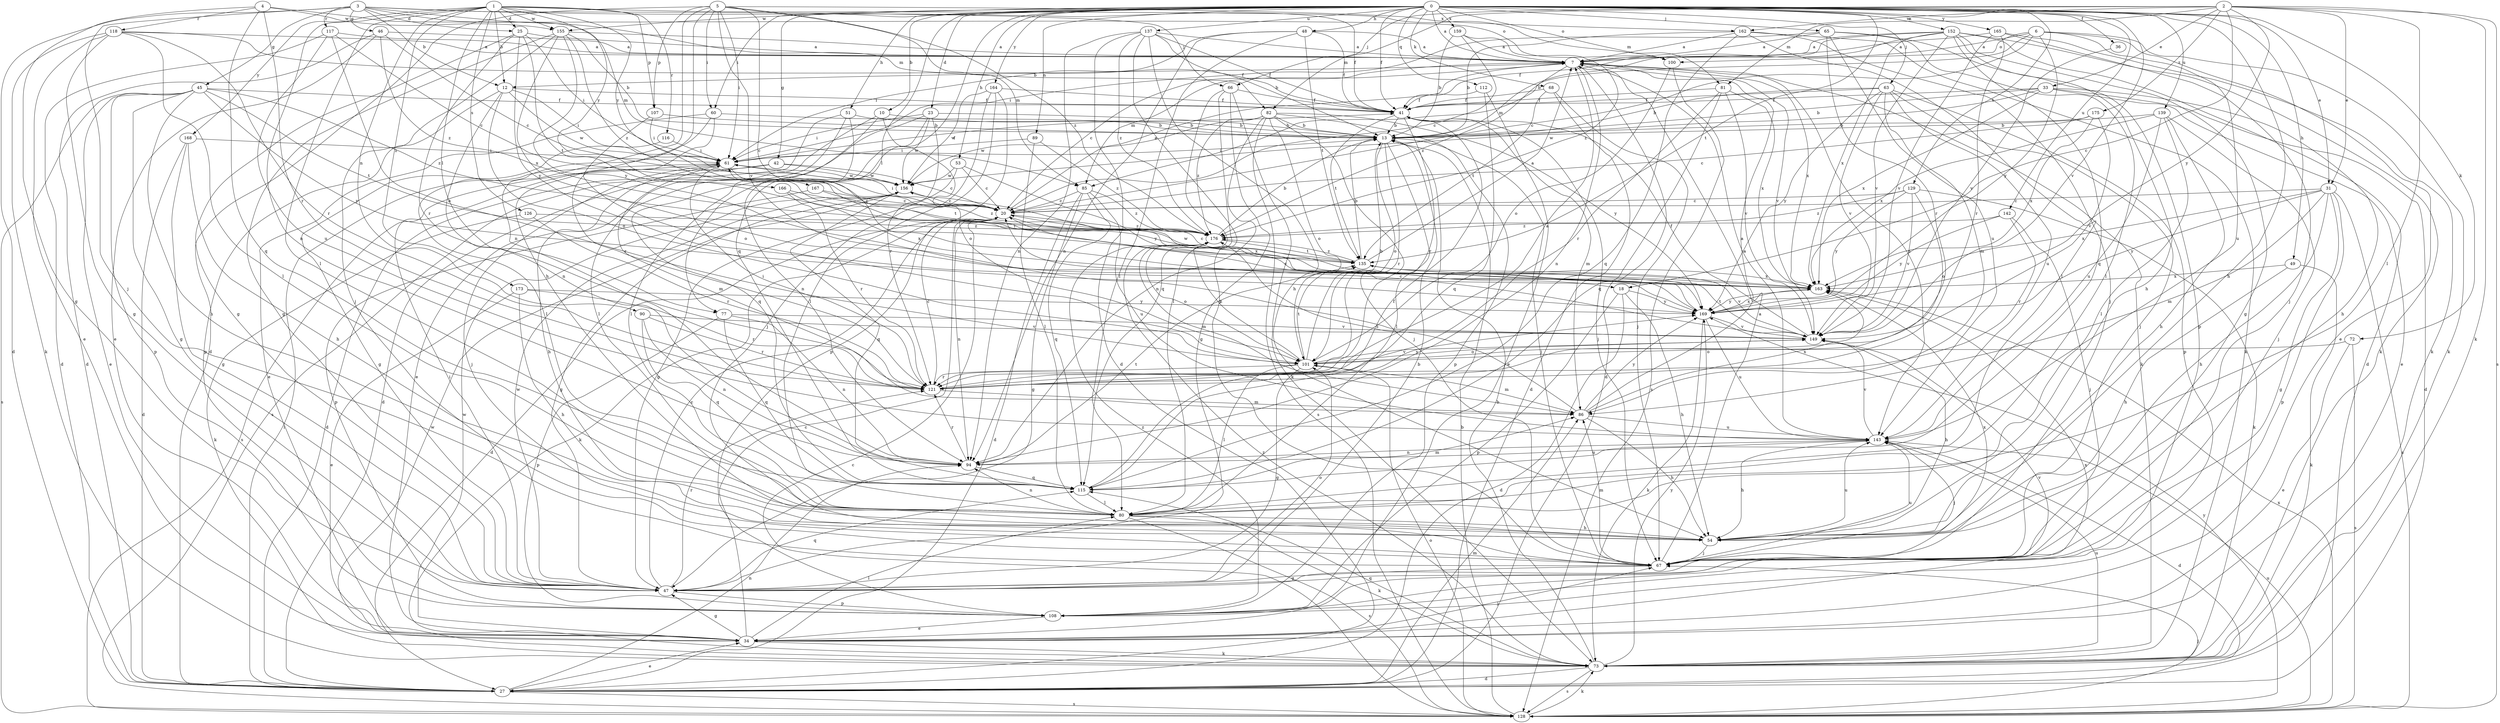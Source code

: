 strict digraph  {
0;
1;
2;
3;
4;
5;
6;
7;
10;
12;
13;
18;
20;
23;
25;
27;
31;
33;
34;
36;
41;
42;
45;
46;
47;
48;
49;
51;
53;
54;
60;
61;
63;
65;
66;
67;
68;
72;
73;
77;
80;
81;
82;
85;
86;
89;
90;
94;
100;
101;
107;
108;
112;
115;
116;
117;
118;
121;
126;
128;
129;
135;
137;
139;
142;
143;
149;
152;
155;
156;
159;
162;
163;
164;
165;
166;
167;
168;
169;
173;
175;
176;
0 -> 7  [label=a];
0 -> 10  [label=b];
0 -> 23  [label=d];
0 -> 31  [label=e];
0 -> 36  [label=f];
0 -> 41  [label=f];
0 -> 42  [label=g];
0 -> 48  [label=h];
0 -> 49  [label=h];
0 -> 51  [label=h];
0 -> 53  [label=h];
0 -> 54  [label=h];
0 -> 60  [label=i];
0 -> 63  [label=j];
0 -> 65  [label=j];
0 -> 68  [label=k];
0 -> 72  [label=k];
0 -> 77  [label=l];
0 -> 89  [label=n];
0 -> 100  [label=o];
0 -> 112  [label=q];
0 -> 115  [label=q];
0 -> 129  [label=t];
0 -> 135  [label=t];
0 -> 137  [label=u];
0 -> 139  [label=u];
0 -> 142  [label=u];
0 -> 149  [label=v];
0 -> 152  [label=w];
0 -> 155  [label=w];
0 -> 159  [label=x];
0 -> 164  [label=y];
0 -> 165  [label=y];
1 -> 12  [label=b];
1 -> 25  [label=d];
1 -> 77  [label=l];
1 -> 80  [label=l];
1 -> 81  [label=m];
1 -> 90  [label=n];
1 -> 94  [label=n];
1 -> 107  [label=p];
1 -> 116  [label=r];
1 -> 126  [label=s];
1 -> 155  [label=w];
1 -> 166  [label=y];
1 -> 167  [label=y];
1 -> 168  [label=y];
1 -> 173  [label=z];
2 -> 18  [label=c];
2 -> 31  [label=e];
2 -> 33  [label=e];
2 -> 66  [label=j];
2 -> 73  [label=k];
2 -> 80  [label=l];
2 -> 81  [label=m];
2 -> 82  [label=m];
2 -> 128  [label=s];
2 -> 162  [label=x];
2 -> 169  [label=y];
2 -> 175  [label=z];
3 -> 12  [label=b];
3 -> 25  [label=d];
3 -> 27  [label=d];
3 -> 41  [label=f];
3 -> 45  [label=g];
3 -> 46  [label=g];
3 -> 66  [label=j];
3 -> 67  [label=j];
3 -> 82  [label=m];
3 -> 85  [label=m];
3 -> 117  [label=r];
4 -> 47  [label=g];
4 -> 100  [label=o];
4 -> 115  [label=q];
4 -> 118  [label=r];
4 -> 121  [label=r];
4 -> 155  [label=w];
5 -> 18  [label=c];
5 -> 27  [label=d];
5 -> 54  [label=h];
5 -> 60  [label=i];
5 -> 61  [label=i];
5 -> 85  [label=m];
5 -> 94  [label=n];
5 -> 107  [label=p];
5 -> 149  [label=v];
5 -> 162  [label=x];
5 -> 176  [label=z];
6 -> 7  [label=a];
6 -> 20  [label=c];
6 -> 34  [label=e];
6 -> 73  [label=k];
6 -> 85  [label=m];
6 -> 100  [label=o];
6 -> 143  [label=u];
6 -> 169  [label=y];
7 -> 12  [label=b];
7 -> 20  [label=c];
7 -> 27  [label=d];
7 -> 73  [label=k];
7 -> 85  [label=m];
7 -> 94  [label=n];
7 -> 143  [label=u];
7 -> 149  [label=v];
7 -> 163  [label=x];
7 -> 176  [label=z];
10 -> 13  [label=b];
10 -> 27  [label=d];
10 -> 101  [label=o];
10 -> 115  [label=q];
12 -> 41  [label=f];
12 -> 61  [label=i];
12 -> 94  [label=n];
12 -> 101  [label=o];
12 -> 108  [label=p];
12 -> 156  [label=w];
13 -> 61  [label=i];
13 -> 67  [label=j];
13 -> 80  [label=l];
13 -> 101  [label=o];
13 -> 121  [label=r];
18 -> 27  [label=d];
18 -> 54  [label=h];
18 -> 108  [label=p];
18 -> 169  [label=y];
20 -> 7  [label=a];
20 -> 27  [label=d];
20 -> 61  [label=i];
20 -> 73  [label=k];
20 -> 94  [label=n];
20 -> 163  [label=x];
20 -> 176  [label=z];
23 -> 13  [label=b];
23 -> 34  [label=e];
23 -> 61  [label=i];
23 -> 80  [label=l];
23 -> 121  [label=r];
23 -> 156  [label=w];
25 -> 7  [label=a];
25 -> 47  [label=g];
25 -> 61  [label=i];
25 -> 121  [label=r];
25 -> 135  [label=t];
25 -> 169  [label=y];
27 -> 34  [label=e];
27 -> 61  [label=i];
27 -> 86  [label=m];
27 -> 94  [label=n];
27 -> 128  [label=s];
31 -> 20  [label=c];
31 -> 47  [label=g];
31 -> 54  [label=h];
31 -> 86  [label=m];
31 -> 108  [label=p];
31 -> 128  [label=s];
31 -> 163  [label=x];
31 -> 169  [label=y];
33 -> 13  [label=b];
33 -> 27  [label=d];
33 -> 34  [label=e];
33 -> 41  [label=f];
33 -> 54  [label=h];
33 -> 156  [label=w];
33 -> 163  [label=x];
34 -> 20  [label=c];
34 -> 47  [label=g];
34 -> 67  [label=j];
34 -> 73  [label=k];
34 -> 80  [label=l];
34 -> 156  [label=w];
34 -> 163  [label=x];
36 -> 149  [label=v];
41 -> 13  [label=b];
41 -> 67  [label=j];
41 -> 86  [label=m];
41 -> 121  [label=r];
41 -> 135  [label=t];
42 -> 20  [label=c];
42 -> 27  [label=d];
42 -> 128  [label=s];
42 -> 156  [label=w];
45 -> 34  [label=e];
45 -> 41  [label=f];
45 -> 47  [label=g];
45 -> 54  [label=h];
45 -> 108  [label=p];
45 -> 128  [label=s];
45 -> 135  [label=t];
45 -> 169  [label=y];
45 -> 176  [label=z];
46 -> 7  [label=a];
46 -> 20  [label=c];
46 -> 27  [label=d];
46 -> 34  [label=e];
46 -> 176  [label=z];
47 -> 13  [label=b];
47 -> 20  [label=c];
47 -> 61  [label=i];
47 -> 101  [label=o];
47 -> 108  [label=p];
47 -> 115  [label=q];
47 -> 121  [label=r];
47 -> 156  [label=w];
48 -> 7  [label=a];
48 -> 41  [label=f];
48 -> 61  [label=i];
48 -> 80  [label=l];
48 -> 94  [label=n];
48 -> 135  [label=t];
49 -> 54  [label=h];
49 -> 73  [label=k];
49 -> 163  [label=x];
51 -> 13  [label=b];
51 -> 80  [label=l];
51 -> 94  [label=n];
51 -> 128  [label=s];
53 -> 20  [label=c];
53 -> 47  [label=g];
53 -> 156  [label=w];
53 -> 169  [label=y];
54 -> 67  [label=j];
54 -> 143  [label=u];
60 -> 13  [label=b];
60 -> 34  [label=e];
60 -> 80  [label=l];
60 -> 121  [label=r];
61 -> 41  [label=f];
61 -> 54  [label=h];
61 -> 67  [label=j];
61 -> 86  [label=m];
61 -> 135  [label=t];
61 -> 156  [label=w];
63 -> 13  [label=b];
63 -> 41  [label=f];
63 -> 67  [label=j];
63 -> 86  [label=m];
63 -> 108  [label=p];
63 -> 143  [label=u];
63 -> 149  [label=v];
63 -> 169  [label=y];
65 -> 7  [label=a];
65 -> 61  [label=i];
65 -> 80  [label=l];
65 -> 108  [label=p];
65 -> 121  [label=r];
65 -> 143  [label=u];
66 -> 41  [label=f];
66 -> 47  [label=g];
66 -> 73  [label=k];
66 -> 80  [label=l];
66 -> 115  [label=q];
67 -> 7  [label=a];
67 -> 47  [label=g];
67 -> 86  [label=m];
67 -> 143  [label=u];
67 -> 163  [label=x];
68 -> 27  [label=d];
68 -> 41  [label=f];
68 -> 67  [label=j];
68 -> 135  [label=t];
72 -> 34  [label=e];
72 -> 101  [label=o];
72 -> 128  [label=s];
73 -> 13  [label=b];
73 -> 27  [label=d];
73 -> 115  [label=q];
73 -> 128  [label=s];
73 -> 143  [label=u];
73 -> 156  [label=w];
73 -> 169  [label=y];
73 -> 176  [label=z];
77 -> 94  [label=n];
77 -> 108  [label=p];
77 -> 115  [label=q];
77 -> 149  [label=v];
80 -> 54  [label=h];
80 -> 73  [label=k];
80 -> 94  [label=n];
80 -> 128  [label=s];
81 -> 41  [label=f];
81 -> 115  [label=q];
81 -> 121  [label=r];
81 -> 149  [label=v];
81 -> 163  [label=x];
82 -> 13  [label=b];
82 -> 67  [label=j];
82 -> 94  [label=n];
82 -> 101  [label=o];
82 -> 108  [label=p];
82 -> 128  [label=s];
82 -> 156  [label=w];
82 -> 169  [label=y];
82 -> 176  [label=z];
85 -> 20  [label=c];
85 -> 27  [label=d];
85 -> 47  [label=g];
85 -> 115  [label=q];
85 -> 143  [label=u];
85 -> 176  [label=z];
86 -> 7  [label=a];
86 -> 54  [label=h];
86 -> 143  [label=u];
86 -> 163  [label=x];
86 -> 169  [label=y];
86 -> 176  [label=z];
89 -> 61  [label=i];
89 -> 80  [label=l];
89 -> 176  [label=z];
90 -> 94  [label=n];
90 -> 115  [label=q];
90 -> 121  [label=r];
90 -> 149  [label=v];
94 -> 115  [label=q];
94 -> 121  [label=r];
94 -> 135  [label=t];
94 -> 143  [label=u];
100 -> 101  [label=o];
100 -> 128  [label=s];
101 -> 13  [label=b];
101 -> 47  [label=g];
101 -> 80  [label=l];
101 -> 86  [label=m];
101 -> 121  [label=r];
101 -> 135  [label=t];
101 -> 149  [label=v];
101 -> 176  [label=z];
107 -> 13  [label=b];
107 -> 61  [label=i];
107 -> 101  [label=o];
108 -> 34  [label=e];
108 -> 149  [label=v];
108 -> 176  [label=z];
112 -> 34  [label=e];
112 -> 41  [label=f];
112 -> 115  [label=q];
115 -> 41  [label=f];
115 -> 80  [label=l];
115 -> 86  [label=m];
116 -> 47  [label=g];
116 -> 61  [label=i];
117 -> 7  [label=a];
117 -> 20  [label=c];
117 -> 27  [label=d];
117 -> 101  [label=o];
117 -> 143  [label=u];
118 -> 7  [label=a];
118 -> 34  [label=e];
118 -> 41  [label=f];
118 -> 47  [label=g];
118 -> 73  [label=k];
118 -> 80  [label=l];
118 -> 121  [label=r];
121 -> 7  [label=a];
121 -> 20  [label=c];
121 -> 61  [label=i];
121 -> 86  [label=m];
121 -> 169  [label=y];
126 -> 73  [label=k];
126 -> 121  [label=r];
126 -> 176  [label=z];
128 -> 13  [label=b];
128 -> 20  [label=c];
128 -> 67  [label=j];
128 -> 73  [label=k];
128 -> 101  [label=o];
128 -> 143  [label=u];
128 -> 163  [label=x];
128 -> 169  [label=y];
129 -> 20  [label=c];
129 -> 73  [label=k];
129 -> 101  [label=o];
129 -> 149  [label=v];
129 -> 169  [label=y];
129 -> 176  [label=z];
135 -> 7  [label=a];
135 -> 13  [label=b];
135 -> 20  [label=c];
135 -> 149  [label=v];
135 -> 163  [label=x];
135 -> 176  [label=z];
137 -> 7  [label=a];
137 -> 13  [label=b];
137 -> 27  [label=d];
137 -> 41  [label=f];
137 -> 54  [label=h];
137 -> 67  [label=j];
137 -> 94  [label=n];
137 -> 176  [label=z];
139 -> 13  [label=b];
139 -> 54  [label=h];
139 -> 67  [label=j];
139 -> 80  [label=l];
139 -> 143  [label=u];
139 -> 163  [label=x];
142 -> 67  [label=j];
142 -> 121  [label=r];
142 -> 169  [label=y];
142 -> 176  [label=z];
143 -> 7  [label=a];
143 -> 27  [label=d];
143 -> 54  [label=h];
143 -> 67  [label=j];
143 -> 94  [label=n];
143 -> 149  [label=v];
149 -> 20  [label=c];
149 -> 41  [label=f];
149 -> 54  [label=h];
149 -> 101  [label=o];
149 -> 135  [label=t];
152 -> 7  [label=a];
152 -> 13  [label=b];
152 -> 27  [label=d];
152 -> 41  [label=f];
152 -> 47  [label=g];
152 -> 54  [label=h];
152 -> 73  [label=k];
152 -> 115  [label=q];
152 -> 149  [label=v];
152 -> 163  [label=x];
155 -> 7  [label=a];
155 -> 13  [label=b];
155 -> 47  [label=g];
155 -> 67  [label=j];
155 -> 163  [label=x];
155 -> 169  [label=y];
155 -> 176  [label=z];
156 -> 20  [label=c];
156 -> 47  [label=g];
156 -> 115  [label=q];
159 -> 7  [label=a];
159 -> 13  [label=b];
159 -> 20  [label=c];
159 -> 176  [label=z];
162 -> 7  [label=a];
162 -> 13  [label=b];
162 -> 67  [label=j];
162 -> 73  [label=k];
162 -> 80  [label=l];
162 -> 115  [label=q];
163 -> 61  [label=i];
163 -> 156  [label=w];
163 -> 169  [label=y];
164 -> 41  [label=f];
164 -> 67  [label=j];
164 -> 80  [label=l];
164 -> 108  [label=p];
164 -> 156  [label=w];
165 -> 7  [label=a];
165 -> 67  [label=j];
165 -> 73  [label=k];
165 -> 121  [label=r];
165 -> 149  [label=v];
166 -> 20  [label=c];
166 -> 121  [label=r];
166 -> 163  [label=x];
167 -> 20  [label=c];
167 -> 108  [label=p];
167 -> 176  [label=z];
168 -> 27  [label=d];
168 -> 47  [label=g];
168 -> 54  [label=h];
168 -> 61  [label=i];
169 -> 20  [label=c];
169 -> 73  [label=k];
169 -> 143  [label=u];
169 -> 149  [label=v];
169 -> 163  [label=x];
173 -> 34  [label=e];
173 -> 54  [label=h];
173 -> 121  [label=r];
173 -> 169  [label=y];
175 -> 13  [label=b];
175 -> 20  [label=c];
175 -> 149  [label=v];
175 -> 163  [label=x];
176 -> 13  [label=b];
176 -> 86  [label=m];
176 -> 101  [label=o];
176 -> 135  [label=t];
}
